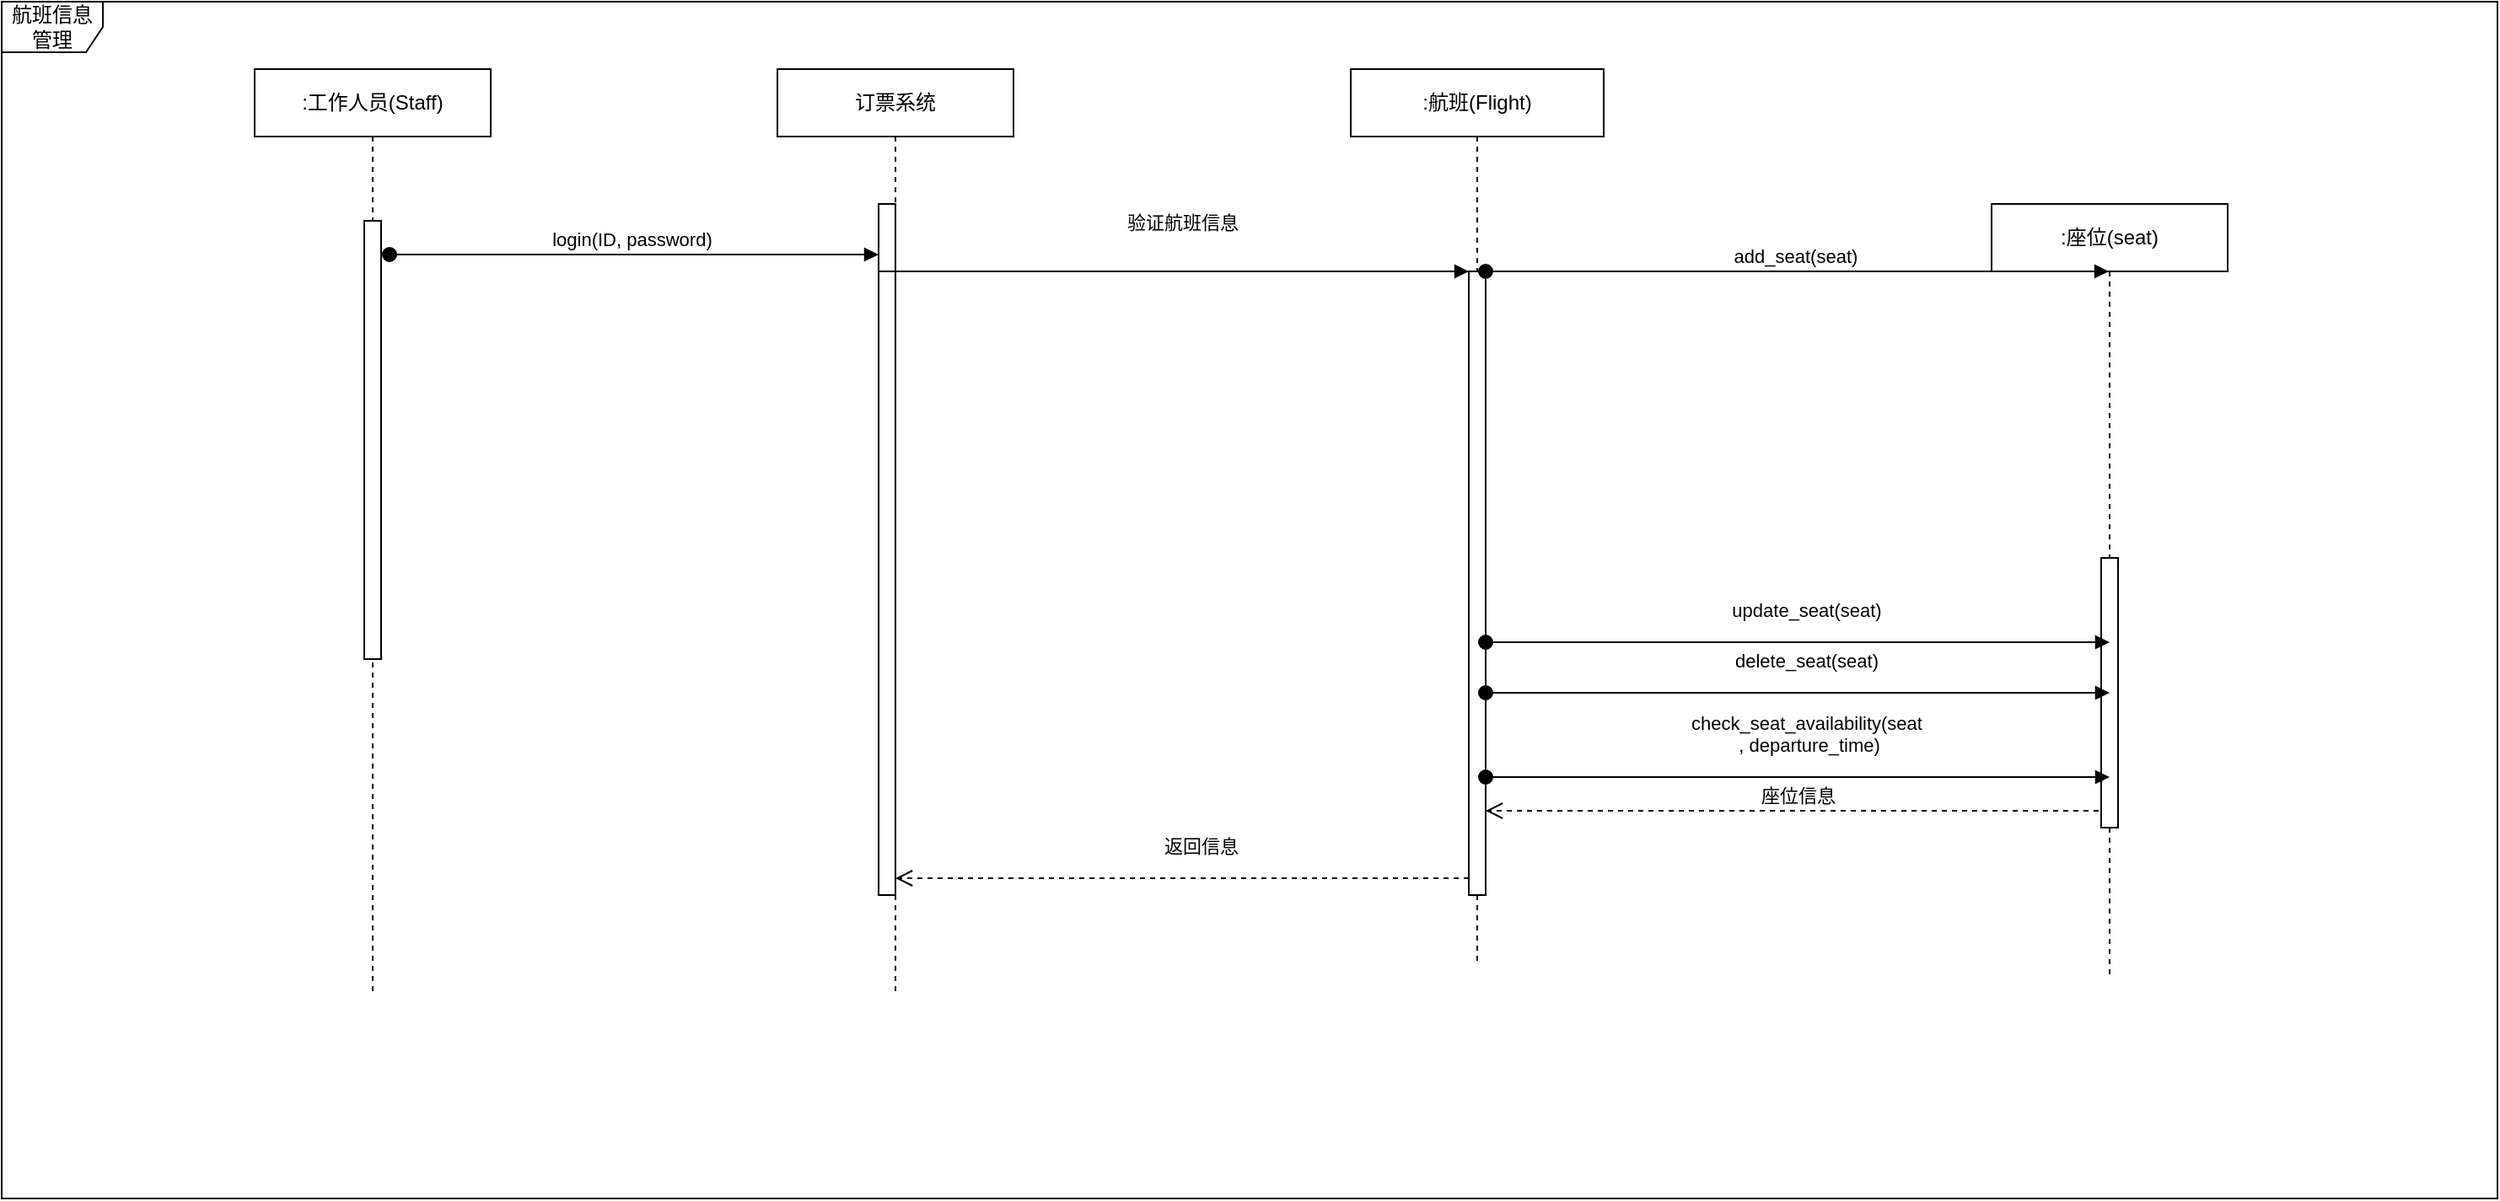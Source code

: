 <mxfile version="21.1.5" type="device">
  <diagram name="第 1 页" id="q1Zje_L8uIQrVBP5tb2j">
    <mxGraphModel dx="1805" dy="998" grid="1" gridSize="10" guides="1" tooltips="1" connect="1" arrows="1" fold="1" page="1" pageScale="1" pageWidth="827" pageHeight="1169" math="0" shadow="0">
      <root>
        <mxCell id="0" />
        <mxCell id="1" parent="0" />
        <mxCell id="R-gfNX3bE267YXfzRcQb-105" value="订票系统" style="shape=umlLifeline;perimeter=lifelinePerimeter;whiteSpace=wrap;html=1;container=1;dropTarget=0;collapsible=0;recursiveResize=0;outlineConnect=0;portConstraint=eastwest;newEdgeStyle={&quot;edgeStyle&quot;:&quot;elbowEdgeStyle&quot;,&quot;elbow&quot;:&quot;vertical&quot;,&quot;curved&quot;:0,&quot;rounded&quot;:0};" vertex="1" parent="1">
          <mxGeometry x="560" y="70" width="140" height="550" as="geometry" />
        </mxCell>
        <mxCell id="R-gfNX3bE267YXfzRcQb-106" value="" style="html=1;points=[];perimeter=orthogonalPerimeter;outlineConnect=0;targetShapes=umlLifeline;portConstraint=eastwest;newEdgeStyle={&quot;edgeStyle&quot;:&quot;elbowEdgeStyle&quot;,&quot;elbow&quot;:&quot;vertical&quot;,&quot;curved&quot;:0,&quot;rounded&quot;:0};" vertex="1" parent="R-gfNX3bE267YXfzRcQb-105">
          <mxGeometry x="60" y="80" width="10" height="410" as="geometry" />
        </mxCell>
        <mxCell id="R-gfNX3bE267YXfzRcQb-119" value="验证航班信息" style="html=1;verticalAlign=bottom;endArrow=block;edgeStyle=elbowEdgeStyle;elbow=vertical;curved=0;rounded=0;" edge="1" target="R-gfNX3bE267YXfzRcQb-118" parent="R-gfNX3bE267YXfzRcQb-105">
          <mxGeometry x="0.171" y="20" relative="1" as="geometry">
            <mxPoint x="60" y="180.11" as="sourcePoint" />
            <Array as="points">
              <mxPoint x="240" y="120" />
            </Array>
            <mxPoint as="offset" />
          </mxGeometry>
        </mxCell>
        <mxCell id="R-gfNX3bE267YXfzRcQb-115" value=":航班(Flight)" style="shape=umlLifeline;perimeter=lifelinePerimeter;whiteSpace=wrap;html=1;container=1;dropTarget=0;collapsible=0;recursiveResize=0;outlineConnect=0;portConstraint=eastwest;newEdgeStyle={&quot;edgeStyle&quot;:&quot;elbowEdgeStyle&quot;,&quot;elbow&quot;:&quot;vertical&quot;,&quot;curved&quot;:0,&quot;rounded&quot;:0};" vertex="1" parent="1">
          <mxGeometry x="900" y="70" width="150" height="530" as="geometry" />
        </mxCell>
        <mxCell id="R-gfNX3bE267YXfzRcQb-116" value="登录" style="html=1;verticalAlign=bottom;startArrow=oval;endArrow=block;startSize=8;edgeStyle=elbowEdgeStyle;elbow=vertical;curved=0;rounded=0;" edge="1" parent="R-gfNX3bE267YXfzRcQb-115">
          <mxGeometry x="0.002" relative="1" as="geometry">
            <mxPoint x="70" y="80.11" as="sourcePoint" />
            <mxPoint as="offset" />
          </mxGeometry>
        </mxCell>
        <mxCell id="R-gfNX3bE267YXfzRcQb-118" value="" style="html=1;points=[];perimeter=orthogonalPerimeter;outlineConnect=0;targetShapes=umlLifeline;portConstraint=eastwest;newEdgeStyle={&quot;edgeStyle&quot;:&quot;elbowEdgeStyle&quot;,&quot;elbow&quot;:&quot;vertical&quot;,&quot;curved&quot;:0,&quot;rounded&quot;:0};" vertex="1" parent="R-gfNX3bE267YXfzRcQb-115">
          <mxGeometry x="70" y="120" width="10" height="370" as="geometry" />
        </mxCell>
        <mxCell id="R-gfNX3bE267YXfzRcQb-126" value="座位信息" style="html=1;verticalAlign=bottom;endArrow=open;dashed=1;endSize=8;edgeStyle=elbowEdgeStyle;elbow=vertical;curved=0;rounded=0;" edge="1" source="R-gfNX3bE267YXfzRcQb-121" parent="R-gfNX3bE267YXfzRcQb-115">
          <mxGeometry relative="1" as="geometry">
            <mxPoint x="80" y="440" as="targetPoint" />
            <Array as="points">
              <mxPoint x="330" y="440" />
              <mxPoint x="180" y="400" />
              <mxPoint x="300" y="360" />
              <mxPoint x="170" y="240" />
              <mxPoint x="90" y="170" />
            </Array>
          </mxGeometry>
        </mxCell>
        <mxCell id="R-gfNX3bE267YXfzRcQb-121" value=":座位(seat)" style="shape=umlLifeline;perimeter=lifelinePerimeter;whiteSpace=wrap;html=1;container=1;dropTarget=0;collapsible=0;recursiveResize=0;outlineConnect=0;portConstraint=eastwest;newEdgeStyle={&quot;edgeStyle&quot;:&quot;elbowEdgeStyle&quot;,&quot;elbow&quot;:&quot;vertical&quot;,&quot;curved&quot;:0,&quot;rounded&quot;:0};" vertex="1" parent="1">
          <mxGeometry x="1280" y="150" width="140" height="460" as="geometry" />
        </mxCell>
        <mxCell id="R-gfNX3bE267YXfzRcQb-122" value="登录" style="html=1;verticalAlign=bottom;startArrow=oval;endArrow=block;startSize=8;edgeStyle=elbowEdgeStyle;elbow=vertical;curved=0;rounded=0;" edge="1" parent="R-gfNX3bE267YXfzRcQb-121">
          <mxGeometry x="0.002" relative="1" as="geometry">
            <mxPoint x="70" y="80.11" as="sourcePoint" />
            <mxPoint as="offset" />
          </mxGeometry>
        </mxCell>
        <mxCell id="R-gfNX3bE267YXfzRcQb-124" value="" style="html=1;points=[];perimeter=orthogonalPerimeter;outlineConnect=0;targetShapes=umlLifeline;portConstraint=eastwest;newEdgeStyle={&quot;edgeStyle&quot;:&quot;elbowEdgeStyle&quot;,&quot;elbow&quot;:&quot;vertical&quot;,&quot;curved&quot;:0,&quot;rounded&quot;:0};" vertex="1" parent="R-gfNX3bE267YXfzRcQb-121">
          <mxGeometry x="65" y="210" width="10" height="160" as="geometry" />
        </mxCell>
        <mxCell id="R-gfNX3bE267YXfzRcQb-154" value=":工作人员(Staff)" style="shape=umlLifeline;perimeter=lifelinePerimeter;whiteSpace=wrap;html=1;container=1;dropTarget=0;collapsible=0;recursiveResize=0;outlineConnect=0;portConstraint=eastwest;newEdgeStyle={&quot;edgeStyle&quot;:&quot;elbowEdgeStyle&quot;,&quot;elbow&quot;:&quot;vertical&quot;,&quot;curved&quot;:0,&quot;rounded&quot;:0};" vertex="1" parent="1">
          <mxGeometry x="250" y="70" width="140" height="550" as="geometry" />
        </mxCell>
        <mxCell id="R-gfNX3bE267YXfzRcQb-155" value="登录" style="html=1;verticalAlign=bottom;startArrow=oval;endArrow=block;startSize=8;edgeStyle=elbowEdgeStyle;elbow=vertical;curved=0;rounded=0;" edge="1" parent="R-gfNX3bE267YXfzRcQb-154">
          <mxGeometry x="0.002" relative="1" as="geometry">
            <mxPoint x="70" y="80.11" as="sourcePoint" />
            <mxPoint as="offset" />
          </mxGeometry>
        </mxCell>
        <mxCell id="R-gfNX3bE267YXfzRcQb-156" value="" style="html=1;points=[];perimeter=orthogonalPerimeter;outlineConnect=0;targetShapes=umlLifeline;portConstraint=eastwest;newEdgeStyle={&quot;edgeStyle&quot;:&quot;elbowEdgeStyle&quot;,&quot;elbow&quot;:&quot;vertical&quot;,&quot;curved&quot;:0,&quot;rounded&quot;:0};" vertex="1" parent="R-gfNX3bE267YXfzRcQb-154">
          <mxGeometry x="65" y="90" width="10" height="260" as="geometry" />
        </mxCell>
        <mxCell id="R-gfNX3bE267YXfzRcQb-157" value="login(ID, password)&amp;nbsp;" style="html=1;verticalAlign=bottom;startArrow=oval;startFill=1;endArrow=block;startSize=8;edgeStyle=elbowEdgeStyle;elbow=vertical;curved=0;rounded=0;" edge="1" parent="1">
          <mxGeometry width="60" relative="1" as="geometry">
            <mxPoint x="330" y="180" as="sourcePoint" />
            <mxPoint x="620" y="180" as="targetPoint" />
          </mxGeometry>
        </mxCell>
        <mxCell id="R-gfNX3bE267YXfzRcQb-158" value="航班信息管理" style="shape=umlFrame;whiteSpace=wrap;html=1;pointerEvents=0;" vertex="1" parent="1">
          <mxGeometry x="100" y="30" width="1480" height="710" as="geometry" />
        </mxCell>
        <mxCell id="R-gfNX3bE267YXfzRcQb-120" value="返回信息" style="html=1;verticalAlign=bottom;endArrow=open;dashed=1;endSize=8;edgeStyle=elbowEdgeStyle;elbow=vertical;curved=0;rounded=0;" edge="1" source="R-gfNX3bE267YXfzRcQb-118" parent="1" target="R-gfNX3bE267YXfzRcQb-105">
          <mxGeometry x="-0.061" y="-10" relative="1" as="geometry">
            <mxPoint x="620" y="325.11" as="targetPoint" />
            <Array as="points">
              <mxPoint x="880" y="550" />
              <mxPoint x="850" y="480" />
              <mxPoint x="880" y="330" />
              <mxPoint x="810" y="300" />
            </Array>
            <mxPoint as="offset" />
          </mxGeometry>
        </mxCell>
        <mxCell id="R-gfNX3bE267YXfzRcQb-167" value="add_seat(seat)&amp;nbsp;" style="html=1;verticalAlign=bottom;startArrow=oval;startFill=1;endArrow=block;startSize=8;edgeStyle=elbowEdgeStyle;elbow=vertical;curved=0;rounded=0;" edge="1" parent="1" target="R-gfNX3bE267YXfzRcQb-121">
          <mxGeometry width="60" relative="1" as="geometry">
            <mxPoint x="980" y="190" as="sourcePoint" />
            <mxPoint x="1040" y="190" as="targetPoint" />
          </mxGeometry>
        </mxCell>
        <mxCell id="R-gfNX3bE267YXfzRcQb-168" value="update_seat(seat)" style="html=1;verticalAlign=bottom;startArrow=oval;startFill=1;endArrow=block;startSize=8;edgeStyle=elbowEdgeStyle;elbow=vertical;curved=0;rounded=0;" edge="1" parent="1">
          <mxGeometry x="0.027" y="10" width="60" relative="1" as="geometry">
            <mxPoint x="980" y="410" as="sourcePoint" />
            <mxPoint x="1350" y="410" as="targetPoint" />
            <mxPoint as="offset" />
          </mxGeometry>
        </mxCell>
        <mxCell id="R-gfNX3bE267YXfzRcQb-169" value="delete_seat(seat)" style="html=1;verticalAlign=bottom;startArrow=oval;startFill=1;endArrow=block;startSize=8;edgeStyle=elbowEdgeStyle;elbow=vertical;curved=0;rounded=0;" edge="1" parent="1">
          <mxGeometry x="0.027" y="10" width="60" relative="1" as="geometry">
            <mxPoint x="980" y="440" as="sourcePoint" />
            <mxPoint x="1350" y="440" as="targetPoint" />
            <mxPoint as="offset" />
          </mxGeometry>
        </mxCell>
        <mxCell id="R-gfNX3bE267YXfzRcQb-170" value="check_seat_availability(seat&lt;br style=&quot;border-color: var(--border-color); font-size: 12px; padding: 0px; margin: 0px; text-align: left; background-color: rgb(251, 251, 251);&quot;&gt;&amp;nbsp;, departure_time)" style="html=1;verticalAlign=bottom;startArrow=oval;startFill=1;endArrow=block;startSize=8;edgeStyle=elbowEdgeStyle;elbow=vertical;curved=0;rounded=0;" edge="1" parent="1">
          <mxGeometry x="0.027" y="10" width="60" relative="1" as="geometry">
            <mxPoint x="980" y="490" as="sourcePoint" />
            <mxPoint x="1350" y="490" as="targetPoint" />
            <mxPoint as="offset" />
            <Array as="points">
              <mxPoint x="1160" y="490" />
            </Array>
          </mxGeometry>
        </mxCell>
      </root>
    </mxGraphModel>
  </diagram>
</mxfile>
